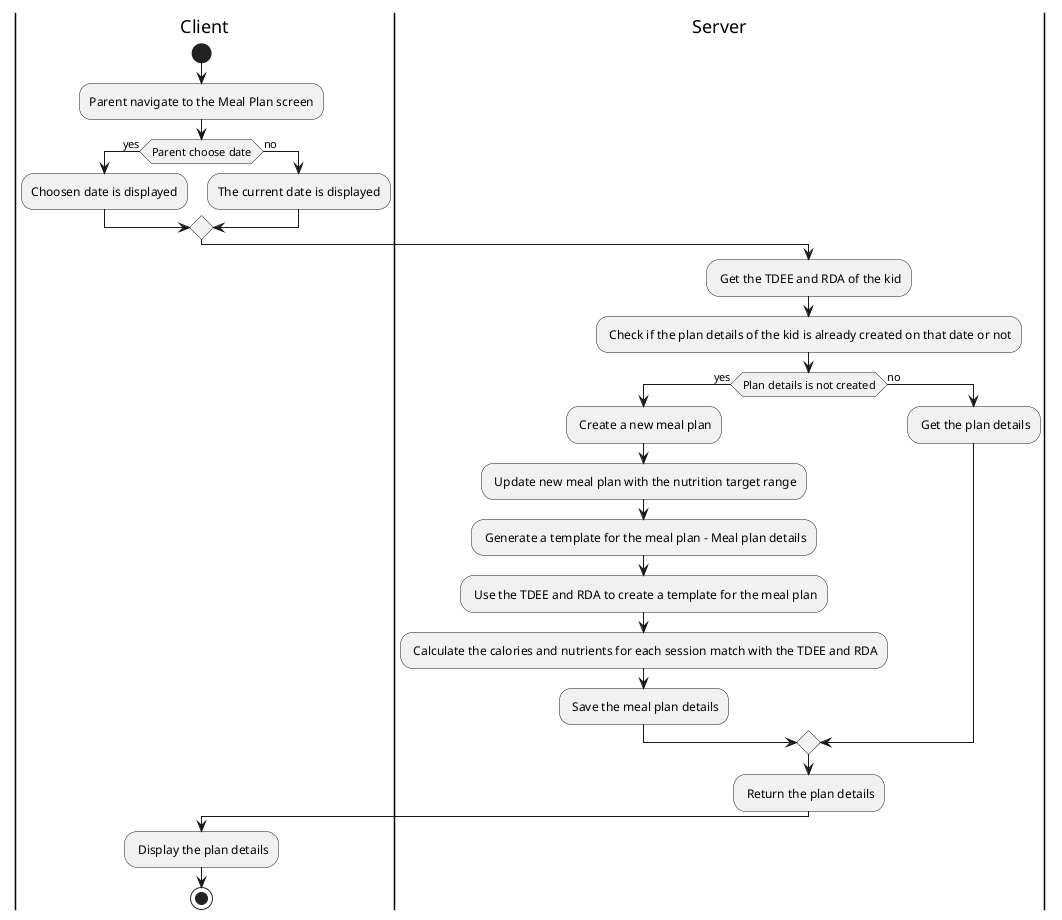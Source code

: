 @startuml
|Client|
start
:Parent navigate to the Meal Plan screen;
if (Parent choose date) then (yes)
:Choosen date is displayed;
else (no)
:The current date is displayed;
endif
|Server|
: Get the TDEE and RDA of the kid;
: Check if the plan details of the kid is already created on that date or not;
if (Plan details is not created) then (yes)
: Create a new meal plan;
: Update new meal plan with the nutrition target range;
: Generate a template for the meal plan - Meal plan details;
: Use the TDEE and RDA to create a template for the meal plan;
: Calculate the calories and nutrients for each session match with the TDEE and RDA;
: Save the meal plan details;
else (no)
: Get the plan details;
endif

: Return the plan details;
|Client|
: Display the plan details;
stop

@enduml
